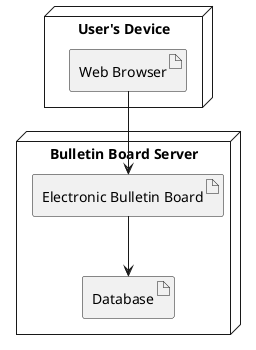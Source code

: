@startuml
node "User's Device" {
  artifact "Web Browser" as Browser
}

node "Bulletin Board Server" {
  artifact "Electronic Bulletin Board" as Board
  artifact "Database" as Database
}

Browser --> Board
Board --> Database
@enduml
